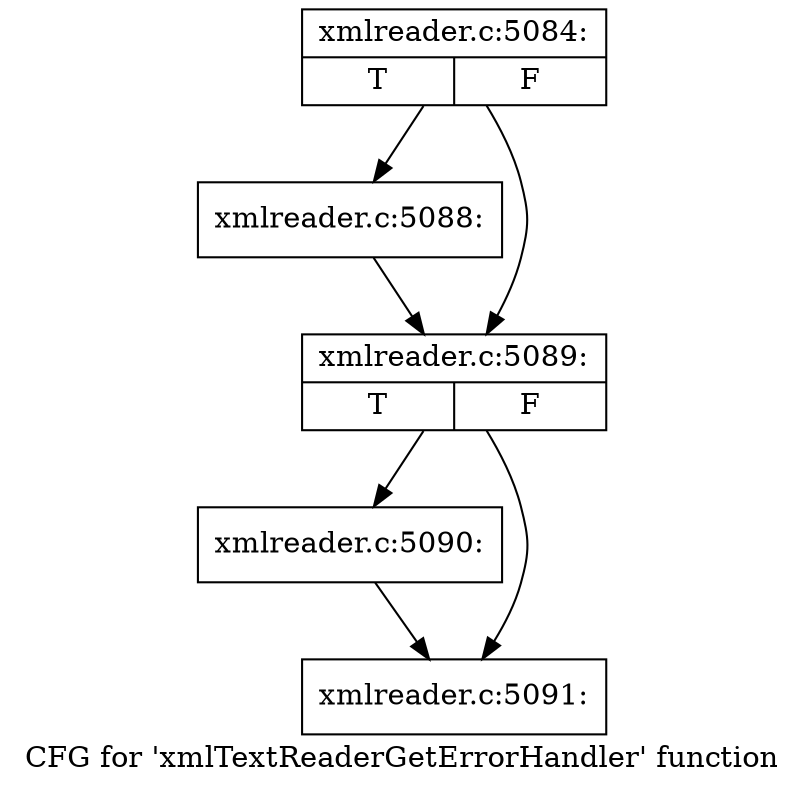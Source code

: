 digraph "CFG for 'xmlTextReaderGetErrorHandler' function" {
	label="CFG for 'xmlTextReaderGetErrorHandler' function";

	Node0x4783a30 [shape=record,label="{xmlreader.c:5084:|{<s0>T|<s1>F}}"];
	Node0x4783a30 -> Node0x4784120;
	Node0x4783a30 -> Node0x4784170;
	Node0x4784120 [shape=record,label="{xmlreader.c:5088:}"];
	Node0x4784120 -> Node0x4784170;
	Node0x4784170 [shape=record,label="{xmlreader.c:5089:|{<s0>T|<s1>F}}"];
	Node0x4784170 -> Node0x48e0140;
	Node0x4784170 -> Node0x48e0190;
	Node0x48e0140 [shape=record,label="{xmlreader.c:5090:}"];
	Node0x48e0140 -> Node0x48e0190;
	Node0x48e0190 [shape=record,label="{xmlreader.c:5091:}"];
}
